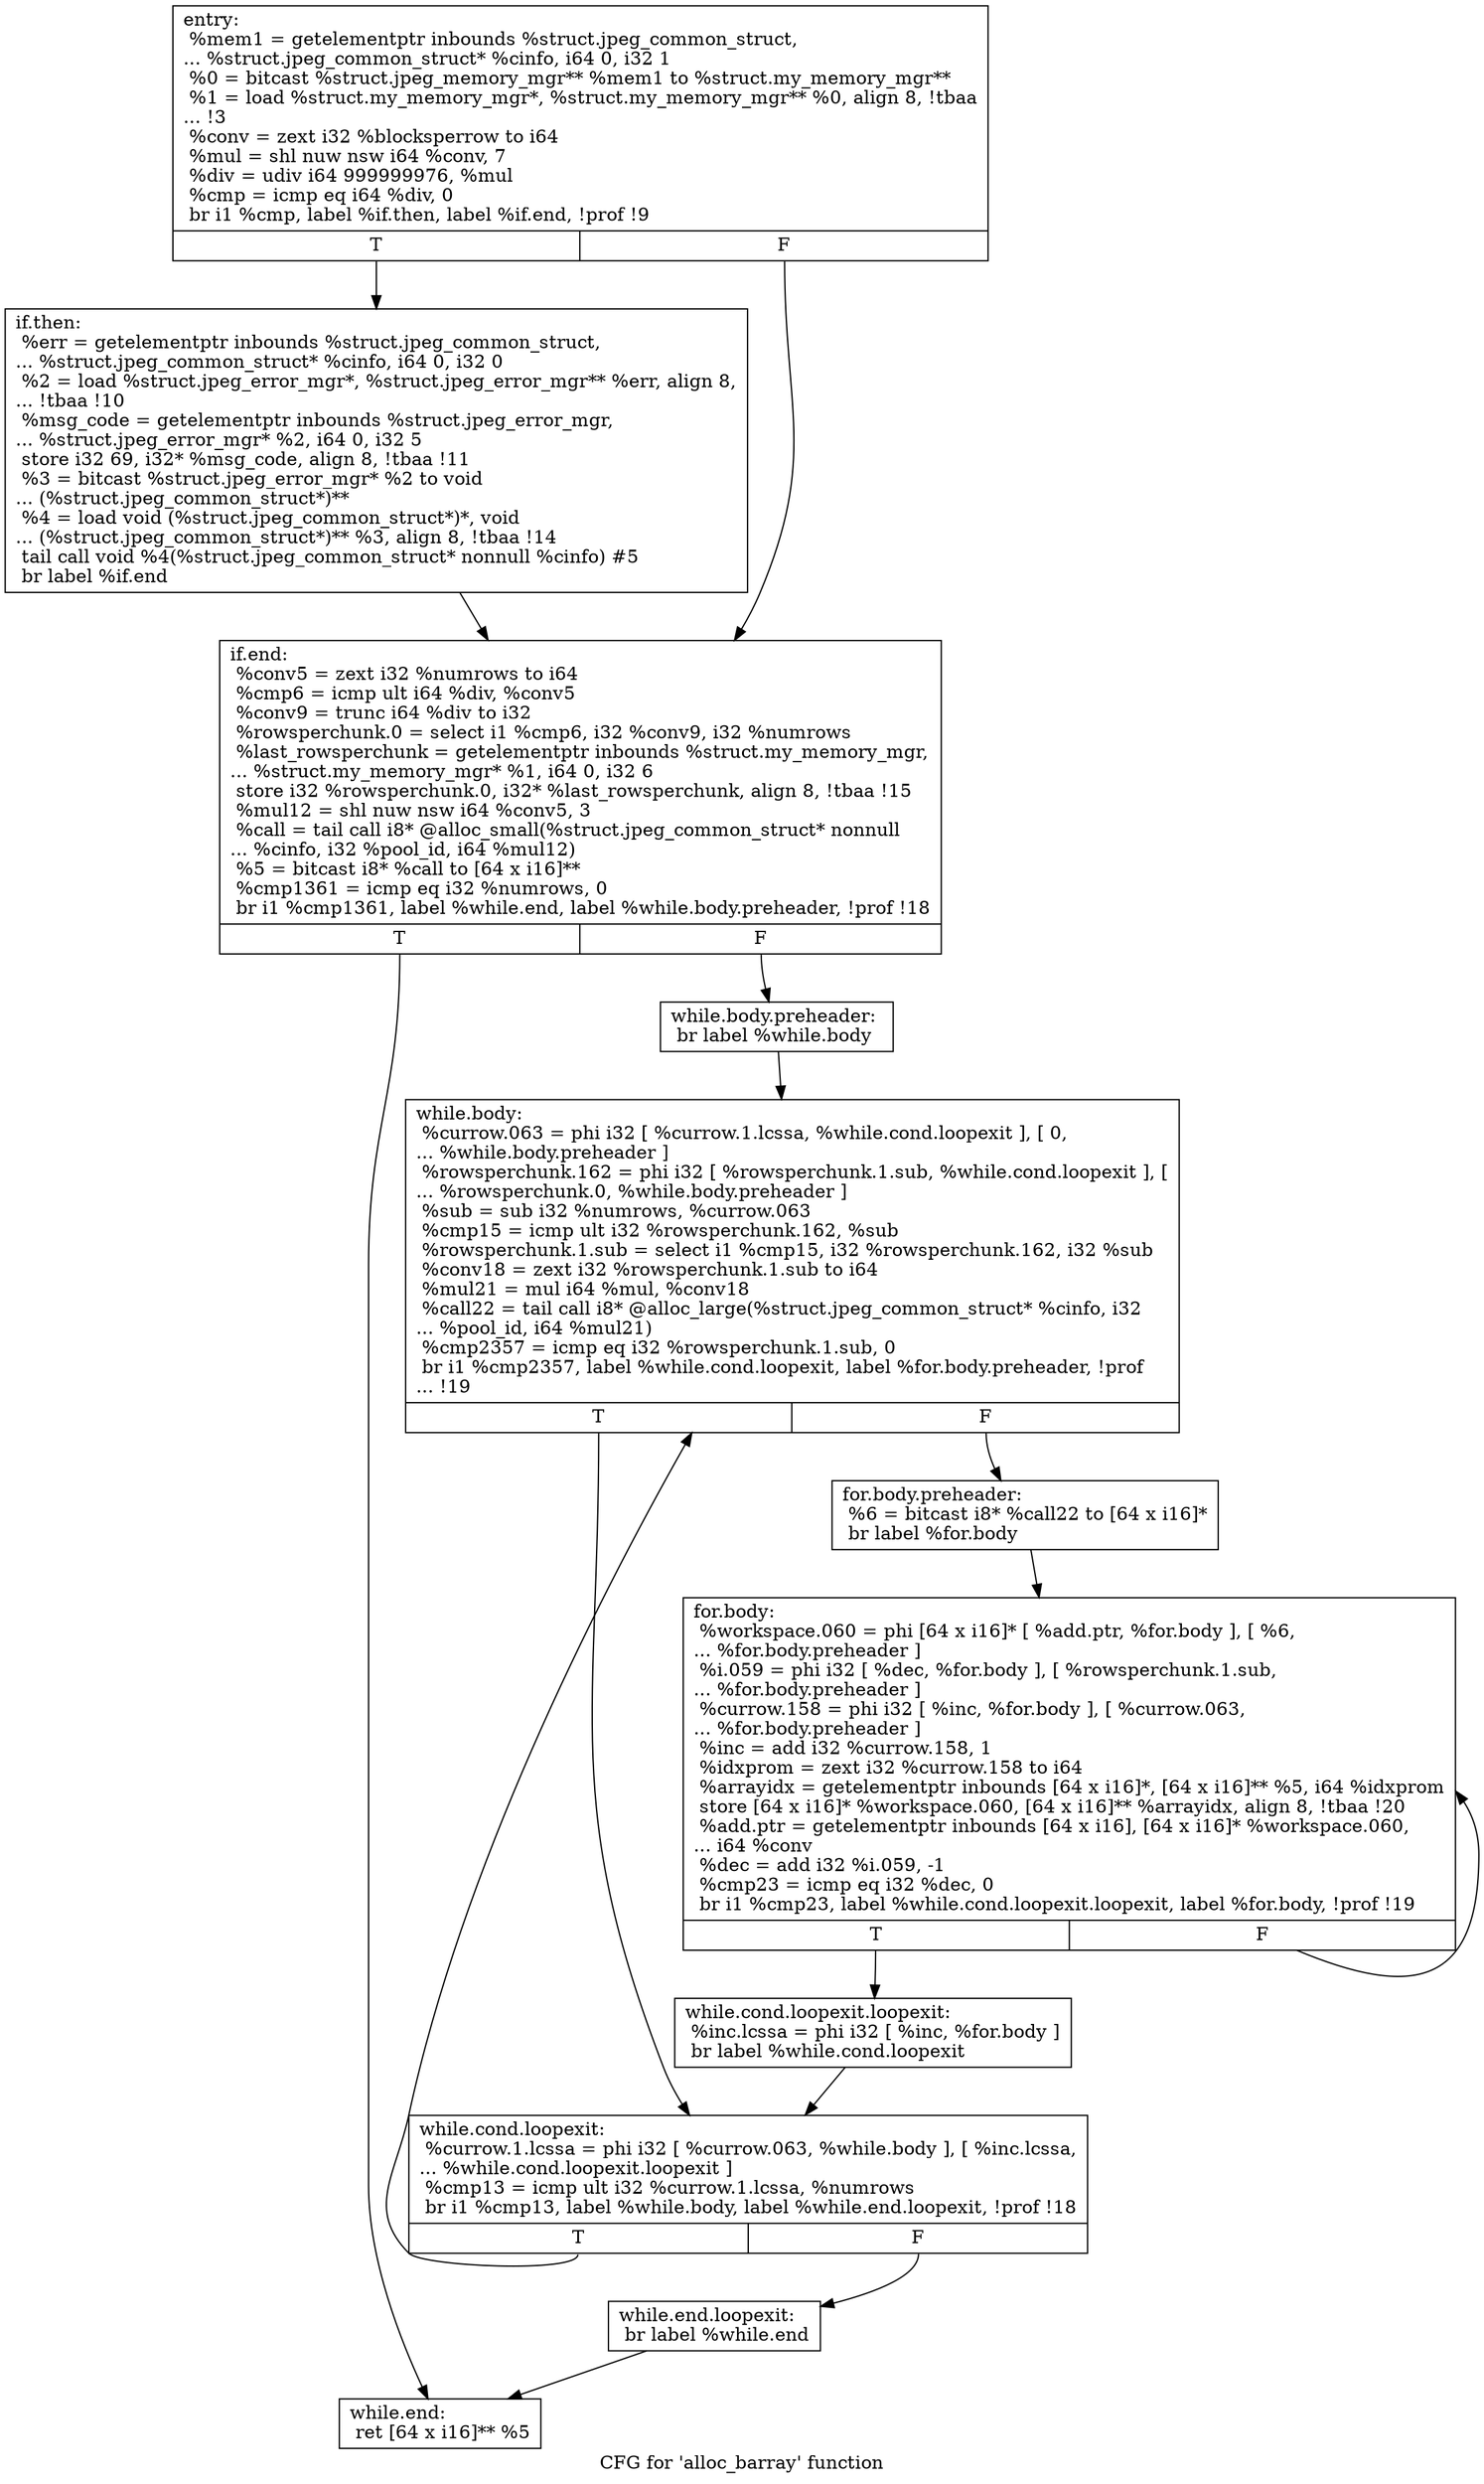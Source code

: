 digraph "CFG for 'alloc_barray' function" {
	label="CFG for 'alloc_barray' function";

	Node0x576f010 [shape=record,label="{entry:\l  %mem1 = getelementptr inbounds %struct.jpeg_common_struct,\l... %struct.jpeg_common_struct* %cinfo, i64 0, i32 1\l  %0 = bitcast %struct.jpeg_memory_mgr** %mem1 to %struct.my_memory_mgr**\l  %1 = load %struct.my_memory_mgr*, %struct.my_memory_mgr** %0, align 8, !tbaa\l... !3\l  %conv = zext i32 %blocksperrow to i64\l  %mul = shl nuw nsw i64 %conv, 7\l  %div = udiv i64 999999976, %mul\l  %cmp = icmp eq i64 %div, 0\l  br i1 %cmp, label %if.then, label %if.end, !prof !9\l|{<s0>T|<s1>F}}"];
	Node0x576f010:s0 -> Node0x576f420;
	Node0x576f010:s1 -> Node0x576f4f0;
	Node0x576f420 [shape=record,label="{if.then:                                          \l  %err = getelementptr inbounds %struct.jpeg_common_struct,\l... %struct.jpeg_common_struct* %cinfo, i64 0, i32 0\l  %2 = load %struct.jpeg_error_mgr*, %struct.jpeg_error_mgr** %err, align 8,\l... !tbaa !10\l  %msg_code = getelementptr inbounds %struct.jpeg_error_mgr,\l... %struct.jpeg_error_mgr* %2, i64 0, i32 5\l  store i32 69, i32* %msg_code, align 8, !tbaa !11\l  %3 = bitcast %struct.jpeg_error_mgr* %2 to void\l... (%struct.jpeg_common_struct*)**\l  %4 = load void (%struct.jpeg_common_struct*)*, void\l... (%struct.jpeg_common_struct*)** %3, align 8, !tbaa !14\l  tail call void %4(%struct.jpeg_common_struct* nonnull %cinfo) #5\l  br label %if.end\l}"];
	Node0x576f420 -> Node0x576f4f0;
	Node0x576f4f0 [shape=record,label="{if.end:                                           \l  %conv5 = zext i32 %numrows to i64\l  %cmp6 = icmp ult i64 %div, %conv5\l  %conv9 = trunc i64 %div to i32\l  %rowsperchunk.0 = select i1 %cmp6, i32 %conv9, i32 %numrows\l  %last_rowsperchunk = getelementptr inbounds %struct.my_memory_mgr,\l... %struct.my_memory_mgr* %1, i64 0, i32 6\l  store i32 %rowsperchunk.0, i32* %last_rowsperchunk, align 8, !tbaa !15\l  %mul12 = shl nuw nsw i64 %conv5, 3\l  %call = tail call i8* @alloc_small(%struct.jpeg_common_struct* nonnull\l... %cinfo, i32 %pool_id, i64 %mul12)\l  %5 = bitcast i8* %call to [64 x i16]**\l  %cmp1361 = icmp eq i32 %numrows, 0\l  br i1 %cmp1361, label %while.end, label %while.body.preheader, !prof !18\l|{<s0>T|<s1>F}}"];
	Node0x576f4f0:s0 -> Node0x5782200;
	Node0x576f4f0:s1 -> Node0x57822b0;
	Node0x57822b0 [shape=record,label="{while.body.preheader:                             \l  br label %while.body\l}"];
	Node0x57822b0 -> Node0x5782500;
	Node0x576f8a0 [shape=record,label="{while.cond.loopexit.loopexit:                     \l  %inc.lcssa = phi i32 [ %inc, %for.body ]\l  br label %while.cond.loopexit\l}"];
	Node0x576f8a0 -> Node0x5782a80;
	Node0x5782a80 [shape=record,label="{while.cond.loopexit:                              \l  %currow.1.lcssa = phi i32 [ %currow.063, %while.body ], [ %inc.lcssa,\l... %while.cond.loopexit.loopexit ]\l  %cmp13 = icmp ult i32 %currow.1.lcssa, %numrows\l  br i1 %cmp13, label %while.body, label %while.end.loopexit, !prof !18\l|{<s0>T|<s1>F}}"];
	Node0x5782a80:s0 -> Node0x5782500;
	Node0x5782a80:s1 -> Node0x5782d90;
	Node0x5782500 [shape=record,label="{while.body:                                       \l  %currow.063 = phi i32 [ %currow.1.lcssa, %while.cond.loopexit ], [ 0,\l... %while.body.preheader ]\l  %rowsperchunk.162 = phi i32 [ %rowsperchunk.1.sub, %while.cond.loopexit ], [\l... %rowsperchunk.0, %while.body.preheader ]\l  %sub = sub i32 %numrows, %currow.063\l  %cmp15 = icmp ult i32 %rowsperchunk.162, %sub\l  %rowsperchunk.1.sub = select i1 %cmp15, i32 %rowsperchunk.162, i32 %sub\l  %conv18 = zext i32 %rowsperchunk.1.sub to i64\l  %mul21 = mul i64 %mul, %conv18\l  %call22 = tail call i8* @alloc_large(%struct.jpeg_common_struct* %cinfo, i32\l... %pool_id, i64 %mul21)\l  %cmp2357 = icmp eq i32 %rowsperchunk.1.sub, 0\l  br i1 %cmp2357, label %while.cond.loopexit, label %for.body.preheader, !prof\l... !19\l|{<s0>T|<s1>F}}"];
	Node0x5782500:s0 -> Node0x5782a80;
	Node0x5782500:s1 -> Node0x5783af0;
	Node0x5783af0 [shape=record,label="{for.body.preheader:                               \l  %6 = bitcast i8* %call22 to [64 x i16]*\l  br label %for.body\l}"];
	Node0x5783af0 -> Node0x57828e0;
	Node0x57828e0 [shape=record,label="{for.body:                                         \l  %workspace.060 = phi [64 x i16]* [ %add.ptr, %for.body ], [ %6,\l... %for.body.preheader ]\l  %i.059 = phi i32 [ %dec, %for.body ], [ %rowsperchunk.1.sub,\l... %for.body.preheader ]\l  %currow.158 = phi i32 [ %inc, %for.body ], [ %currow.063,\l... %for.body.preheader ]\l  %inc = add i32 %currow.158, 1\l  %idxprom = zext i32 %currow.158 to i64\l  %arrayidx = getelementptr inbounds [64 x i16]*, [64 x i16]** %5, i64 %idxprom\l  store [64 x i16]* %workspace.060, [64 x i16]** %arrayidx, align 8, !tbaa !20\l  %add.ptr = getelementptr inbounds [64 x i16], [64 x i16]* %workspace.060,\l... i64 %conv\l  %dec = add i32 %i.059, -1\l  %cmp23 = icmp eq i32 %dec, 0\l  br i1 %cmp23, label %while.cond.loopexit.loopexit, label %for.body, !prof !19\l|{<s0>T|<s1>F}}"];
	Node0x57828e0:s0 -> Node0x576f8a0;
	Node0x57828e0:s1 -> Node0x57828e0;
	Node0x5782d90 [shape=record,label="{while.end.loopexit:                               \l  br label %while.end\l}"];
	Node0x5782d90 -> Node0x5782200;
	Node0x5782200 [shape=record,label="{while.end:                                        \l  ret [64 x i16]** %5\l}"];
}
